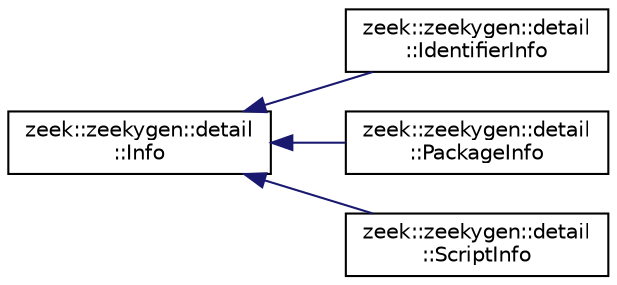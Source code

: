 digraph "Graphical Class Hierarchy"
{
 // LATEX_PDF_SIZE
  edge [fontname="Helvetica",fontsize="10",labelfontname="Helvetica",labelfontsize="10"];
  node [fontname="Helvetica",fontsize="10",shape=record];
  rankdir="LR";
  Node0 [label="zeek::zeekygen::detail\l::Info",height=0.2,width=0.4,color="black", fillcolor="white", style="filled",URL="$df/d9a/classzeek_1_1zeekygen_1_1detail_1_1Info.html",tooltip=" "];
  Node0 -> Node1 [dir="back",color="midnightblue",fontsize="10",style="solid",fontname="Helvetica"];
  Node1 [label="zeek::zeekygen::detail\l::IdentifierInfo",height=0.2,width=0.4,color="black", fillcolor="white", style="filled",URL="$dc/d36/classzeek_1_1zeekygen_1_1detail_1_1IdentifierInfo.html",tooltip=" "];
  Node0 -> Node2 [dir="back",color="midnightblue",fontsize="10",style="solid",fontname="Helvetica"];
  Node2 [label="zeek::zeekygen::detail\l::PackageInfo",height=0.2,width=0.4,color="black", fillcolor="white", style="filled",URL="$de/dfc/classzeek_1_1zeekygen_1_1detail_1_1PackageInfo.html",tooltip=" "];
  Node0 -> Node3 [dir="back",color="midnightblue",fontsize="10",style="solid",fontname="Helvetica"];
  Node3 [label="zeek::zeekygen::detail\l::ScriptInfo",height=0.2,width=0.4,color="black", fillcolor="white", style="filled",URL="$df/dcd/classzeek_1_1zeekygen_1_1detail_1_1ScriptInfo.html",tooltip=" "];
}
